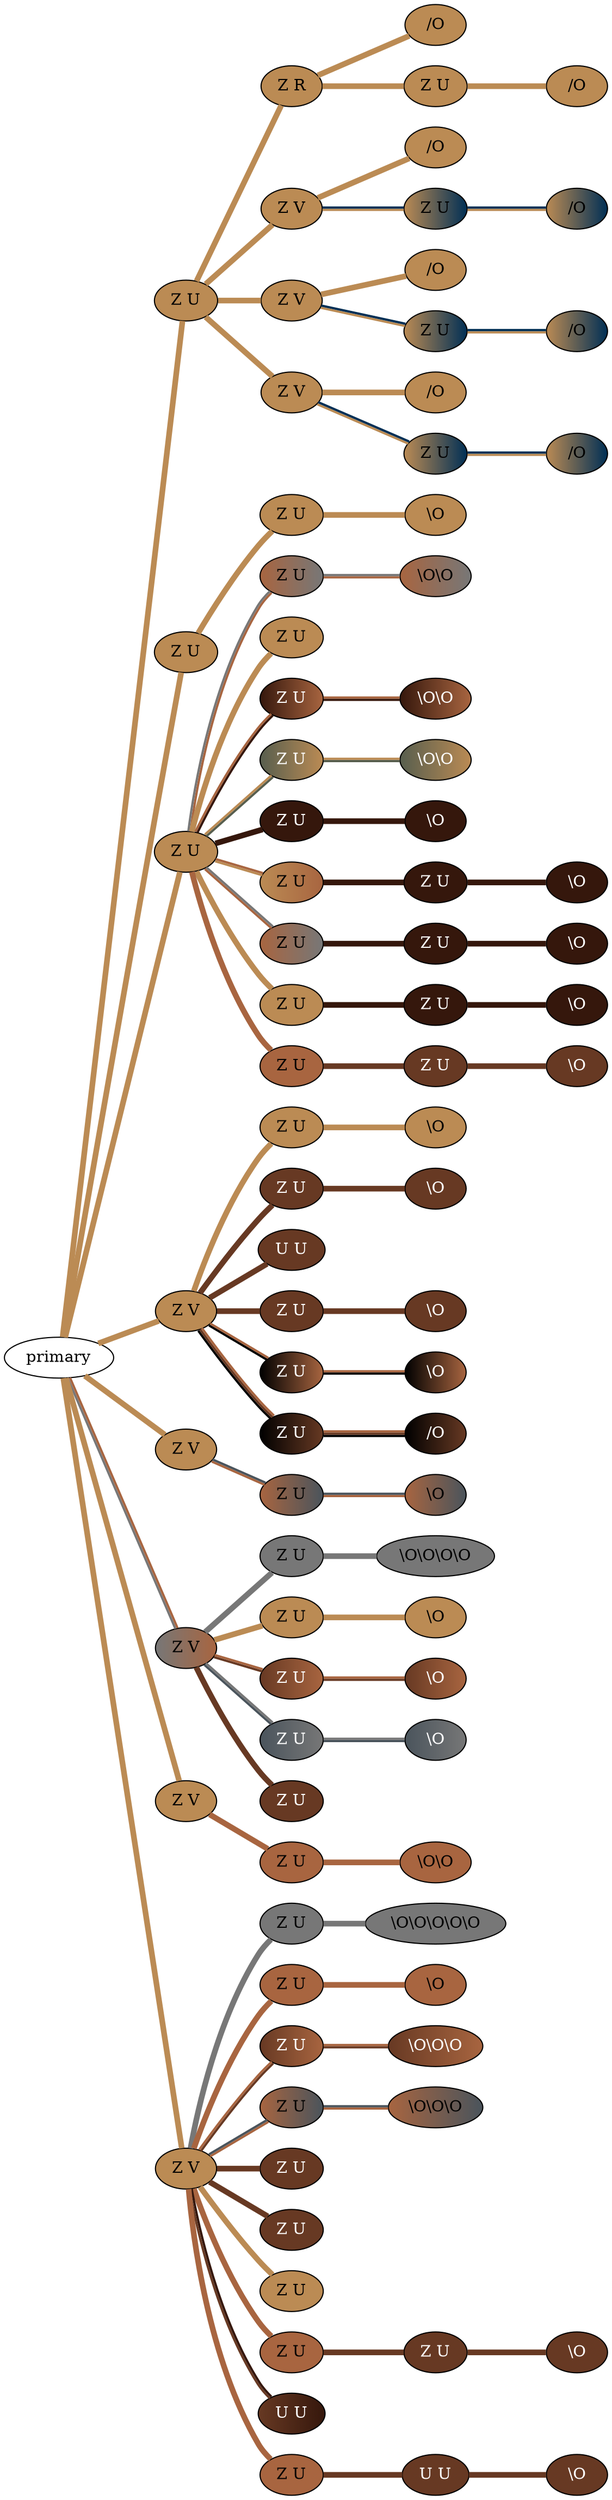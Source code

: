 graph {
 graph [rankdir=LR]
"PA1" [qtype="pendant_node", pendant_colors="#BB8B54", pendant_ply="Z", pendant_attach="U", pendant_length="8.0", label="Z U", style=filled, fillcolor="#BB8B54", fontcolor="#000000"]
"primary" -- "PA1" [qtype="pendant_link",penwidth=5,color="#BB8B54"]
"PA1s1" [qtype="pendant_node", pendant_colors="#BB8B54", pendant_ply="Z", pendant_attach="R", pendant_length="9.0", label="Z R", style=filled, fillcolor="#BB8B54", fontcolor="#000000"]
"PA1" -- "PA1s1" [qtype="pendant_link",penwidth=5,color="#BB8B54"]
"PA1s1:0" [qtype="knot_node", knot_value="1", knot_type="S", knot_position="0.5", knot_spin="S", label="/O", style=filled, fillcolor="#BB8B54" , fontcolor="#000000"]
"PA1s1" -- "PA1s1:0" [qtype="knot_link",penwidth=5,color="#BB8B54"]
"PA1s1s1" [qtype="pendant_node", pendant_colors="#BB8B54", pendant_ply="Z", pendant_attach="U", pendant_length="5.0", label="Z U", style=filled, fillcolor="#BB8B54", fontcolor="#000000"]
"PA1s1" -- "PA1s1s1" [qtype="pendant_link",penwidth=5,color="#BB8B54"]
"PA1s1s1:0" [qtype="knot_node", knot_value="1", knot_type="S", knot_position="0.5", knot_spin="S", label="/O", style=filled, fillcolor="#BB8B54" , fontcolor="#000000"]
"PA1s1s1" -- "PA1s1s1:0" [qtype="knot_link",penwidth=5,color="#BB8B54"]
"PA1s2" [qtype="pendant_node", pendant_colors="#BB8B54", pendant_ply="Z", pendant_attach="V", pendant_length="8.5", label="Z V", style=filled, fillcolor="#BB8B54", fontcolor="#000000"]
"PA1" -- "PA1s2" [qtype="pendant_link",penwidth=5,color="#BB8B54"]
"PA1s2:0" [qtype="knot_node", knot_value="1", knot_type="S", knot_position="0.5", knot_spin="S", label="/O", style=filled, fillcolor="#BB8B54" , fontcolor="#000000"]
"PA1s2" -- "PA1s2:0" [qtype="knot_link",penwidth=5,color="#BB8B54"]
"PA1s2s1" [qtype="pendant_node", pendant_colors="#BB8B54:#002F55", pendant_ply="Z", pendant_attach="U", pendant_length="6.0", label="Z U", style=filled, fillcolor="#BB8B54:#002F55", fontcolor="#000000"]
"PA1s2" -- "PA1s2s1" [qtype="pendant_link",penwidth=2,color="#BB8B54:#002F55"]
"PA1s2s1:0" [qtype="knot_node", knot_value="1", knot_type="S", knot_position="0.5", knot_spin="S", label="/O", style=filled, fillcolor="#BB8B54:#002F55" , fontcolor="#000000"]
"PA1s2s1" -- "PA1s2s1:0" [qtype="knot_link",penwidth=2,color="#BB8B54:#002F55"]
"PA1s3" [qtype="pendant_node", pendant_colors="#BB8B54", pendant_ply="Z", pendant_attach="V", pendant_length="6.0", label="Z V", style=filled, fillcolor="#BB8B54", fontcolor="#000000"]
"PA1" -- "PA1s3" [qtype="pendant_link",penwidth=5,color="#BB8B54"]
"PA1s3:0" [qtype="knot_node", knot_value="1", knot_type="S", knot_position="0.5", knot_spin="S", label="/O", style=filled, fillcolor="#BB8B54" , fontcolor="#000000"]
"PA1s3" -- "PA1s3:0" [qtype="knot_link",penwidth=5,color="#BB8B54"]
"PA1s3s1" [qtype="pendant_node", pendant_colors="#BB8B54:#002F55", pendant_ply="Z", pendant_attach="U", pendant_length="4.0", label="Z U", style=filled, fillcolor="#BB8B54:#002F55", fontcolor="#000000"]
"PA1s3" -- "PA1s3s1" [qtype="pendant_link",penwidth=2,color="#BB8B54:#002F55"]
"PA1s3s1:0" [qtype="knot_node", knot_value="1", knot_type="S", knot_position="0.5", knot_spin="S", label="/O", style=filled, fillcolor="#BB8B54:#002F55" , fontcolor="#000000"]
"PA1s3s1" -- "PA1s3s1:0" [qtype="knot_link",penwidth=2,color="#BB8B54:#002F55"]
"PA1s4" [qtype="pendant_node", pendant_colors="#BB8B54", pendant_ply="Z", pendant_attach="V", pendant_length="5.5", label="Z V", style=filled, fillcolor="#BB8B54", fontcolor="#000000"]
"PA1" -- "PA1s4" [qtype="pendant_link",penwidth=5,color="#BB8B54"]
"PA1s4:0" [qtype="knot_node", knot_value="1", knot_type="S", knot_position="0.5", knot_spin="S", label="/O", style=filled, fillcolor="#BB8B54" , fontcolor="#000000"]
"PA1s4" -- "PA1s4:0" [qtype="knot_link",penwidth=5,color="#BB8B54"]
"PA1s4s1" [qtype="pendant_node", pendant_colors="#BB8B54:#002F55", pendant_ply="Z", pendant_attach="U", pendant_length="4.0", label="Z U", style=filled, fillcolor="#BB8B54:#002F55", fontcolor="#000000"]
"PA1s4" -- "PA1s4s1" [qtype="pendant_link",penwidth=2,color="#BB8B54:#002F55"]
"PA1s4s1:0" [qtype="knot_node", knot_value="1", knot_type="S", knot_position="0.5", knot_spin="S", label="/O", style=filled, fillcolor="#BB8B54:#002F55" , fontcolor="#000000"]
"PA1s4s1" -- "PA1s4s1:0" [qtype="knot_link",penwidth=2,color="#BB8B54:#002F55"]
"1" [qtype="pendant_node", pendant_colors="#BB8B54", pendant_ply="Z", pendant_attach="U", pendant_length="13.5", label="Z U", style=filled, fillcolor="#BB8B54", fontcolor="#000000"]
"primary" -- "1" [qtype="pendant_link",penwidth=5,color="#BB8B54"]
"1s1" [qtype="pendant_node", pendant_colors="#BB8B54", pendant_ply="Z", pendant_attach="U", pendant_length="5.0", label="Z U", style=filled, fillcolor="#BB8B54", fontcolor="#000000"]
"1" -- "1s1" [qtype="pendant_link",penwidth=5,color="#BB8B54"]
"1s1:0" [qtype="knot_node", knot_value="1", knot_type="S", knot_position="0.0", knot_spin="Z", label="\\O", style=filled, fillcolor="#BB8B54" , fontcolor="#000000"]
"1s1" -- "1s1:0" [qtype="knot_link",penwidth=5,color="#BB8B54"]
"2" [qtype="pendant_node", pendant_colors="#BB8B54", pendant_ply="Z", pendant_attach="U", pendant_length="14.5", label="Z U", style=filled, fillcolor="#BB8B54", fontcolor="#000000"]
"primary" -- "2" [qtype="pendant_link",penwidth=5,color="#BB8B54"]
"2s1" [qtype="pendant_node", pendant_colors="#A86540:#777777", pendant_ply="Z", pendant_attach="U", pendant_length="6.0", label="Z U", style=filled, fillcolor="#A86540:#777777", fontcolor="#000000"]
"2" -- "2s1" [qtype="pendant_link",penwidth=2,color="#A86540:#777777"]
"2s1:0" [qtype="knot_node", knot_value="2", knot_type="S", knot_position="0.0", knot_spin="Z", label="\\O\\O", style=filled, fillcolor="#A86540:#777777" , fontcolor="#000000"]
"2s1" -- "2s1:0" [qtype="knot_link",penwidth=2,color="#A86540:#777777"]
"2s2" [qtype="pendant_node", pendant_colors="#BB8B54", pendant_ply="Z", pendant_attach="U", pendant_length="5.0", label="Z U", style=filled, fillcolor="#BB8B54", fontcolor="#000000"]
"2" -- "2s2" [qtype="pendant_link",penwidth=5,color="#BB8B54"]
"2s3" [qtype="pendant_node", pendant_colors="#35170C:#A86540", pendant_ply="Z", pendant_attach="U", pendant_length="2.0", label="Z U", style=filled, fillcolor="#35170C:#A86540", fontcolor="#ffffff"]
"2" -- "2s3" [qtype="pendant_link",penwidth=2,color="#35170C:#A86540"]
"2s3:0" [qtype="knot_node", knot_value="2", knot_type="S", knot_position="0.0", knot_spin="Z", label="\\O\\O", style=filled, fillcolor="#35170C:#A86540" , fontcolor="#ffffff"]
"2s3" -- "2s3:0" [qtype="knot_link",penwidth=2,color="#35170C:#A86540"]
"2s4" [qtype="pendant_node", pendant_colors="#575E4E:#BB8B54", pendant_ply="Z", pendant_attach="U", pendant_length="3.5", label="Z U", style=filled, fillcolor="#575E4E:#BB8B54", fontcolor="#ffffff"]
"2" -- "2s4" [qtype="pendant_link",penwidth=2,color="#575E4E:#BB8B54"]
"2s4:0" [qtype="knot_node", knot_value="2", knot_type="S", knot_position="0.0", knot_spin="Z", label="\\O\\O", style=filled, fillcolor="#575E4E:#BB8B54" , fontcolor="#ffffff"]
"2s4" -- "2s4:0" [qtype="knot_link",penwidth=2,color="#575E4E:#BB8B54"]
"2s5" [qtype="pendant_node", pendant_colors="#35170C", pendant_ply="Z", pendant_attach="U", pendant_length="7.0", label="Z U", style=filled, fillcolor="#35170C", fontcolor="#ffffff"]
"2" -- "2s5" [qtype="pendant_link",penwidth=5,color="#35170C"]
"2s5:0" [qtype="knot_node", knot_value="1", knot_type="S", knot_position="0.0", knot_spin="Z", label="\\O", style=filled, fillcolor="#35170C" , fontcolor="#ffffff"]
"2s5" -- "2s5:0" [qtype="knot_link",penwidth=5,color="#35170C"]
"2s6" [qtype="pendant_node", pendant_colors="#BB8B54:#A86540", pendant_ply="Z", pendant_attach="U", pendant_length="4.5", label="Z U", style=filled, fillcolor="#BB8B54:#A86540", fontcolor="#000000"]
"2" -- "2s6" [qtype="pendant_link",penwidth=2,color="#BB8B54:#A86540"]
"2s6s1" [qtype="pendant_node", pendant_colors="#35170C", pendant_ply="Z", pendant_attach="U", pendant_length="3.5", label="Z U", style=filled, fillcolor="#35170C", fontcolor="#ffffff"]
"2s6" -- "2s6s1" [qtype="pendant_link",penwidth=5,color="#35170C"]
"2s6s1:0" [qtype="knot_node", knot_value="1", knot_type="S", knot_position="0.0", knot_spin="Z", label="\\O", style=filled, fillcolor="#35170C" , fontcolor="#ffffff"]
"2s6s1" -- "2s6s1:0" [qtype="knot_link",penwidth=5,color="#35170C"]
"2s7" [qtype="pendant_node", pendant_colors="#A86540:#777777", pendant_ply="Z", pendant_attach="U", pendant_length="5.5", label="Z U", style=filled, fillcolor="#A86540:#777777", fontcolor="#000000"]
"2" -- "2s7" [qtype="pendant_link",penwidth=2,color="#A86540:#777777"]
"2s7s1" [qtype="pendant_node", pendant_colors="#35170C", pendant_ply="Z", pendant_attach="U", pendant_length="5.0", label="Z U", style=filled, fillcolor="#35170C", fontcolor="#ffffff"]
"2s7" -- "2s7s1" [qtype="pendant_link",penwidth=5,color="#35170C"]
"2s7s1:0" [qtype="knot_node", knot_value="1", knot_type="S", knot_position="0.0", knot_spin="Z", label="\\O", style=filled, fillcolor="#35170C" , fontcolor="#ffffff"]
"2s7s1" -- "2s7s1:0" [qtype="knot_link",penwidth=5,color="#35170C"]
"2s8" [qtype="pendant_node", pendant_colors="#BB8B54", pendant_ply="Z", pendant_attach="U", pendant_length="7.0", label="Z U", style=filled, fillcolor="#BB8B54", fontcolor="#000000"]
"2" -- "2s8" [qtype="pendant_link",penwidth=5,color="#BB8B54"]
"2s8s1" [qtype="pendant_node", pendant_colors="#35170C", pendant_ply="Z", pendant_attach="U", pendant_length="7.0", label="Z U", style=filled, fillcolor="#35170C", fontcolor="#ffffff"]
"2s8" -- "2s8s1" [qtype="pendant_link",penwidth=5,color="#35170C"]
"2s8s1:0" [qtype="knot_node", knot_value="1", knot_type="S", knot_position="0.5", knot_spin="Z", label="\\O", style=filled, fillcolor="#35170C" , fontcolor="#ffffff"]
"2s8s1" -- "2s8s1:0" [qtype="knot_link",penwidth=5,color="#35170C"]
"2s9" [qtype="pendant_node", pendant_colors="#A86540", pendant_ply="Z", pendant_attach="U", pendant_length="6.0", label="Z U", style=filled, fillcolor="#A86540", fontcolor="#000000"]
"2" -- "2s9" [qtype="pendant_link",penwidth=5,color="#A86540"]
"2s9s1" [qtype="pendant_node", pendant_colors="#673923", pendant_ply="Z", pendant_attach="U", pendant_length="4.0", label="Z U", style=filled, fillcolor="#673923", fontcolor="#ffffff"]
"2s9" -- "2s9s1" [qtype="pendant_link",penwidth=5,color="#673923"]
"2s9s1:0" [qtype="knot_node", knot_value="1", knot_type="S", knot_position="0.0", knot_spin="Z", label="\\O", style=filled, fillcolor="#673923" , fontcolor="#ffffff"]
"2s9s1" -- "2s9s1:0" [qtype="knot_link",penwidth=5,color="#673923"]
"3" [qtype="pendant_node", pendant_colors="#BB8B54", pendant_ply="Z", pendant_attach="V", pendant_length="14.0", label="Z V", style=filled, fillcolor="#BB8B54", fontcolor="#000000"]
"primary" -- "3" [qtype="pendant_link",penwidth=5,color="#BB8B54"]
"3s1" [qtype="pendant_node", pendant_colors="#BB8B54", pendant_ply="Z", pendant_attach="U", pendant_length="10.0", label="Z U", style=filled, fillcolor="#BB8B54", fontcolor="#000000"]
"3" -- "3s1" [qtype="pendant_link",penwidth=5,color="#BB8B54"]
"3s1:0" [qtype="knot_node", knot_value="1", knot_type="S", knot_position="0.0", knot_spin="Z", label="\\O", style=filled, fillcolor="#BB8B54" , fontcolor="#000000"]
"3s1" -- "3s1:0" [qtype="knot_link",penwidth=5,color="#BB8B54"]
"3s2" [qtype="pendant_node", pendant_colors="#673923", pendant_ply="Z", pendant_attach="U", pendant_length="7.5", label="Z U", style=filled, fillcolor="#673923", fontcolor="#ffffff"]
"3" -- "3s2" [qtype="pendant_link",penwidth=5,color="#673923"]
"3s2:0" [qtype="knot_node", knot_value="1", knot_type="S", knot_position="0.0", knot_spin="Z", label="\\O", style=filled, fillcolor="#673923" , fontcolor="#ffffff"]
"3s2" -- "3s2:0" [qtype="knot_link",penwidth=5,color="#673923"]
"3s3" [qtype="pendant_node", pendant_colors="#673923", pendant_ply="U", pendant_attach="U", pendant_length="0.0", label="U U", style=filled, fillcolor="#673923", fontcolor="#ffffff"]
"3" -- "3s3" [qtype="pendant_link",penwidth=5,color="#673923"]
"3s4" [qtype="pendant_node", pendant_colors="#673923", pendant_ply="Z", pendant_attach="U", pendant_length="5.0", label="Z U", style=filled, fillcolor="#673923", fontcolor="#ffffff"]
"3" -- "3s4" [qtype="pendant_link",penwidth=5,color="#673923"]
"3s4:0" [qtype="knot_node", knot_value="1", knot_type="S", knot_position="0.0", knot_spin="Z", label="\\O", style=filled, fillcolor="#673923" , fontcolor="#ffffff"]
"3s4" -- "3s4:0" [qtype="knot_link",penwidth=5,color="#673923"]
"3s5" [qtype="pendant_node", pendant_colors="#000000:#A86540", pendant_ply="Z", pendant_attach="U", pendant_length="7.0", label="Z U", style=filled, fillcolor="#000000:#A86540", fontcolor="#ffffff"]
"3" -- "3s5" [qtype="pendant_link",penwidth=2,color="#000000:#A86540"]
"3s5:0" [qtype="knot_node", knot_value="1", knot_type="S", knot_position="0.5", knot_spin="Z", label="\\O", style=filled, fillcolor="#000000:#A86540" , fontcolor="#ffffff"]
"3s5" -- "3s5:0" [qtype="knot_link",penwidth=2,color="#000000:#A86540"]
"3s6" [qtype="pendant_node", pendant_colors="#000000:#673923:#A86540", pendant_ply="Z", pendant_attach="U", pendant_length="2.5", label="Z U", style=filled, fillcolor="#000000:#673923:#A86540", fontcolor="#ffffff"]
"3" -- "3s6" [qtype="pendant_link",penwidth=2,color="#000000:#673923:#A86540"]
"3s6:0" [qtype="knot_node", knot_value="1", knot_type="S", knot_position="0.0", knot_spin="S", label="/O", style=filled, fillcolor="#000000:#673923:#A86540" , fontcolor="#ffffff"]
"3s6" -- "3s6:0" [qtype="knot_link",penwidth=2,color="#000000:#673923:#A86540"]
"4" [qtype="pendant_node", pendant_colors="#BB8B54", pendant_ply="Z", pendant_attach="V", pendant_length="14.0", label="Z V", style=filled, fillcolor="#BB8B54", fontcolor="#000000"]
"primary" -- "4" [qtype="pendant_link",penwidth=5,color="#BB8B54"]
"4s1" [qtype="pendant_node", pendant_colors="#A86540:#4A545C", pendant_ply="Z", pendant_attach="U", pendant_length="6.0", label="Z U", style=filled, fillcolor="#A86540:#4A545C", fontcolor="#000000"]
"4" -- "4s1" [qtype="pendant_link",penwidth=2,color="#A86540:#4A545C"]
"4s1:0" [qtype="knot_node", knot_value="1", knot_type="S", knot_position="0.0", knot_spin="Z", label="\\O", style=filled, fillcolor="#A86540:#4A545C" , fontcolor="#000000"]
"4s1" -- "4s1:0" [qtype="knot_link",penwidth=2,color="#A86540:#4A545C"]
"5" [qtype="pendant_node", pendant_colors="#777777:#A86540", pendant_ply="Z", pendant_attach="V", pendant_length="14.5", label="Z V", style=filled, fillcolor="#777777:#A86540", fontcolor="#000000"]
"primary" -- "5" [qtype="pendant_link",penwidth=2,color="#777777:#A86540"]
"5s1" [qtype="pendant_node", pendant_colors="#777777", pendant_ply="Z", pendant_attach="U", pendant_length="7.0", label="Z U", style=filled, fillcolor="#777777", fontcolor="#000000"]
"5" -- "5s1" [qtype="pendant_link",penwidth=5,color="#777777"]
"5s1:0" [qtype="knot_node", knot_value="4", knot_type="S", knot_position="0.0", knot_spin="Z", label="\\O\\O\\O\\O", style=filled, fillcolor="#777777" , fontcolor="#000000"]
"5s1" -- "5s1:0" [qtype="knot_link",penwidth=5,color="#777777"]
"5s2" [qtype="pendant_node", pendant_colors="#BB8B54", pendant_ply="Z", pendant_attach="U", pendant_length="5.0", label="Z U", style=filled, fillcolor="#BB8B54", fontcolor="#000000"]
"5" -- "5s2" [qtype="pendant_link",penwidth=5,color="#BB8B54"]
"5s2:0" [qtype="knot_node", knot_value="1", knot_type="S", knot_position="0.0", knot_spin="Z", label="\\O", style=filled, fillcolor="#BB8B54" , fontcolor="#000000"]
"5s2" -- "5s2:0" [qtype="knot_link",penwidth=5,color="#BB8B54"]
"5s3" [qtype="pendant_node", pendant_colors="#673923:#A86540", pendant_ply="Z", pendant_attach="U", pendant_length="3.5", label="Z U", style=filled, fillcolor="#673923:#A86540", fontcolor="#ffffff"]
"5" -- "5s3" [qtype="pendant_link",penwidth=2,color="#673923:#A86540"]
"5s3:0" [qtype="knot_node", knot_value="1", knot_type="S", knot_position="0.0", knot_spin="Z", label="\\O", style=filled, fillcolor="#673923:#A86540" , fontcolor="#ffffff"]
"5s3" -- "5s3:0" [qtype="knot_link",penwidth=2,color="#673923:#A86540"]
"5s4" [qtype="pendant_node", pendant_colors="#4A545C:#777777", pendant_ply="Z", pendant_attach="U", pendant_length="5.5", label="Z U", style=filled, fillcolor="#4A545C:#777777", fontcolor="#ffffff"]
"5" -- "5s4" [qtype="pendant_link",penwidth=2,color="#4A545C:#777777"]
"5s4:0" [qtype="knot_node", knot_value="1", knot_type="S", knot_position="0.5", knot_spin="Z", label="\\O", style=filled, fillcolor="#4A545C:#777777" , fontcolor="#ffffff"]
"5s4" -- "5s4:0" [qtype="knot_link",penwidth=2,color="#4A545C:#777777"]
"5s5" [qtype="pendant_node", pendant_colors="#673923", pendant_ply="Z", pendant_attach="U", pendant_length="0.5", label="Z U", style=filled, fillcolor="#673923", fontcolor="#ffffff"]
"5" -- "5s5" [qtype="pendant_link",penwidth=5,color="#673923"]
"6" [qtype="pendant_node", pendant_colors="#BB8B54", pendant_ply="Z", pendant_attach="V", pendant_length="14.0", label="Z V", style=filled, fillcolor="#BB8B54", fontcolor="#000000"]
"primary" -- "6" [qtype="pendant_link",penwidth=5,color="#BB8B54"]
"6s1" [qtype="pendant_node", pendant_colors="#A86540", pendant_ply="Z", pendant_attach="U", pendant_length="9.0", label="Z U", style=filled, fillcolor="#A86540", fontcolor="#000000"]
"6" -- "6s1" [qtype="pendant_link",penwidth=5,color="#A86540"]
"6s1:0" [qtype="knot_node", knot_value="2", knot_type="S", knot_position="0.0", knot_spin="Z", label="\\O\\O", style=filled, fillcolor="#A86540" , fontcolor="#000000"]
"6s1" -- "6s1:0" [qtype="knot_link",penwidth=5,color="#A86540"]
"7" [qtype="pendant_node", pendant_colors="#BB8B54", pendant_ply="Z", pendant_attach="V", pendant_length="14.5", label="Z V", style=filled, fillcolor="#BB8B54", fontcolor="#000000"]
"primary" -- "7" [qtype="pendant_link",penwidth=5,color="#BB8B54"]
"7s1" [qtype="pendant_node", pendant_colors="#777777", pendant_ply="Z", pendant_attach="U", pendant_length="6.5", label="Z U", style=filled, fillcolor="#777777", fontcolor="#000000"]
"7" -- "7s1" [qtype="pendant_link",penwidth=5,color="#777777"]
"7s1:0" [qtype="knot_node", knot_value="5", knot_type="S", knot_position="0.0", knot_spin="Z", label="\\O\\O\\O\\O\\O", style=filled, fillcolor="#777777" , fontcolor="#000000"]
"7s1" -- "7s1:0" [qtype="knot_link",penwidth=5,color="#777777"]
"7s2" [qtype="pendant_node", pendant_colors="#A86540", pendant_ply="Z", pendant_attach="U", pendant_length="6.0", label="Z U", style=filled, fillcolor="#A86540", fontcolor="#000000"]
"7" -- "7s2" [qtype="pendant_link",penwidth=5,color="#A86540"]
"7s2:0" [qtype="knot_node", knot_value="1", knot_type="S", knot_position="0.0", knot_spin="Z", label="\\O", style=filled, fillcolor="#A86540" , fontcolor="#000000"]
"7s2" -- "7s2:0" [qtype="knot_link",penwidth=5,color="#A86540"]
"7s3" [qtype="pendant_node", pendant_colors="#673923:#A86540", pendant_ply="Z", pendant_attach="U", pendant_length="4.5", label="Z U", style=filled, fillcolor="#673923:#A86540", fontcolor="#ffffff"]
"7" -- "7s3" [qtype="pendant_link",penwidth=2,color="#673923:#A86540"]
"7s3:0" [qtype="knot_node", knot_value="3", knot_type="S", knot_position="0.0", knot_spin="Z", label="\\O\\O\\O", style=filled, fillcolor="#673923:#A86540" , fontcolor="#ffffff"]
"7s3" -- "7s3:0" [qtype="knot_link",penwidth=2,color="#673923:#A86540"]
"7s4" [qtype="pendant_node", pendant_colors="#A86540:#4A545C", pendant_ply="Z", pendant_attach="U", pendant_length="3.5", label="Z U", style=filled, fillcolor="#A86540:#4A545C", fontcolor="#000000"]
"7" -- "7s4" [qtype="pendant_link",penwidth=2,color="#A86540:#4A545C"]
"7s4:0" [qtype="knot_node", knot_value="3", knot_type="S", knot_position="0.0", knot_spin="Z", label="\\O\\O\\O", style=filled, fillcolor="#A86540:#4A545C" , fontcolor="#000000"]
"7s4" -- "7s4:0" [qtype="knot_link",penwidth=2,color="#A86540:#4A545C"]
"7s5" [qtype="pendant_node", pendant_colors="#673923", pendant_ply="Z", pendant_attach="U", pendant_length="5.0", label="Z U", style=filled, fillcolor="#673923", fontcolor="#ffffff"]
"7" -- "7s5" [qtype="pendant_link",penwidth=5,color="#673923"]
"7s6" [qtype="pendant_node", pendant_colors="#673923", pendant_ply="Z", pendant_attach="U", pendant_length="5.5", label="Z U", style=filled, fillcolor="#673923", fontcolor="#ffffff"]
"7" -- "7s6" [qtype="pendant_link",penwidth=5,color="#673923"]
"7s7" [qtype="pendant_node", pendant_colors="#BB8B54", pendant_ply="Z", pendant_attach="U", pendant_length="5.0", label="Z U", style=filled, fillcolor="#BB8B54", fontcolor="#000000"]
"7" -- "7s7" [qtype="pendant_link",penwidth=5,color="#BB8B54"]
"7s8" [qtype="pendant_node", pendant_colors="#A86540", pendant_ply="Z", pendant_attach="U", pendant_length="4.5", label="Z U", style=filled, fillcolor="#A86540", fontcolor="#000000"]
"7" -- "7s8" [qtype="pendant_link",penwidth=5,color="#A86540"]
"7s8s1" [qtype="pendant_node", pendant_colors="#673923", pendant_ply="Z", pendant_attach="U", pendant_length="3.5", label="Z U", style=filled, fillcolor="#673923", fontcolor="#ffffff"]
"7s8" -- "7s8s1" [qtype="pendant_link",penwidth=5,color="#673923"]
"7s8s1:0" [qtype="knot_node", knot_value="1", knot_type="S", knot_position="0.0", knot_spin="Z", label="\\O", style=filled, fillcolor="#673923" , fontcolor="#ffffff"]
"7s8s1" -- "7s8s1:0" [qtype="knot_link",penwidth=5,color="#673923"]
"7s9" [qtype="pendant_node", pendant_colors="#673923:#35170C", pendant_ply="U", pendant_attach="U", pendant_length="0.0", label="U U", style=filled, fillcolor="#673923:#35170C", fontcolor="#ffffff"]
"7" -- "7s9" [qtype="pendant_link",penwidth=2,color="#673923:#35170C"]
"7s10" [qtype="pendant_node", pendant_colors="#A86540", pendant_ply="Z", pendant_attach="U", pendant_length="6.5", label="Z U", style=filled, fillcolor="#A86540", fontcolor="#000000"]
"7" -- "7s10" [qtype="pendant_link",penwidth=5,color="#A86540"]
"7s10s1" [qtype="pendant_node", pendant_colors="#673923", pendant_ply="U", pendant_attach="U", pendant_length="2.5", label="U U", style=filled, fillcolor="#673923", fontcolor="#ffffff"]
"7s10" -- "7s10s1" [qtype="pendant_link",penwidth=5,color="#673923"]
"7s10s1:0" [qtype="knot_node", knot_value="1", knot_type="S", knot_position="0.0", knot_spin="Z", label="\\O", style=filled, fillcolor="#673923" , fontcolor="#ffffff"]
"7s10s1" -- "7s10s1:0" [qtype="knot_link",penwidth=5,color="#673923"]
}
